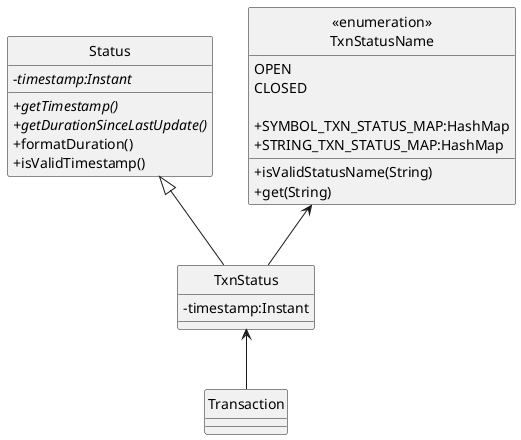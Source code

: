 @startuml
skinparam classAttributeIconSize 0
hide circle


abstract class Status
class TxnStatus
enum "<<enumeration>>\nTxnStatusName" as TxnStatusName

Status <|-- TxnStatus
TxnStatusName <-- TxnStatus
TxnStatus <-- Transaction

class Status {
//-timestamp:Instant//
//+getTimestamp()//
//+getDurationSinceLastUpdate()//
+formatDuration()
+isValidTimestamp()
}

class TxnStatus {
-timestamp:Instant
}

enum TxnStatusName {
OPEN
CLOSED

+SYMBOL_TXN_STATUS_MAP:HashMap
+STRING_TXN_STATUS_MAP:HashMap

+isValidStatusName(String)
+get(String)
}

@enduml
